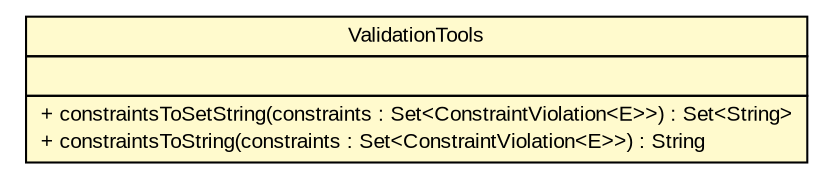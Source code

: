 #!/usr/local/bin/dot
#
# Class diagram 
# Generated by UMLGraph version R5_6-24-gf6e263 (http://www.umlgraph.org/)
#

digraph G {
	edge [fontname="arial",fontsize=10,labelfontname="arial",labelfontsize=10];
	node [fontname="arial",fontsize=10,shape=plaintext];
	nodesep=0.25;
	ranksep=0.5;
	// gov.sandia.cf.tools.ValidationTools
	c439801 [label=<<table title="gov.sandia.cf.tools.ValidationTools" border="0" cellborder="1" cellspacing="0" cellpadding="2" port="p" bgcolor="lemonChiffon" href="./ValidationTools.html">
		<tr><td><table border="0" cellspacing="0" cellpadding="1">
<tr><td align="center" balign="center"> ValidationTools </td></tr>
		</table></td></tr>
		<tr><td><table border="0" cellspacing="0" cellpadding="1">
<tr><td align="left" balign="left">  </td></tr>
		</table></td></tr>
		<tr><td><table border="0" cellspacing="0" cellpadding="1">
<tr><td align="left" balign="left"> + constraintsToSetString(constraints : Set&lt;ConstraintViolation&lt;E&gt;&gt;) : Set&lt;String&gt; </td></tr>
<tr><td align="left" balign="left"> + constraintsToString(constraints : Set&lt;ConstraintViolation&lt;E&gt;&gt;) : String </td></tr>
		</table></td></tr>
		</table>>, URL="./ValidationTools.html", fontname="arial", fontcolor="black", fontsize=10.0];
}

